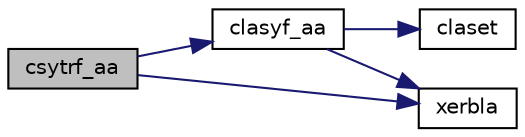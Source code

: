 digraph "csytrf_aa"
{
 // LATEX_PDF_SIZE
  edge [fontname="Helvetica",fontsize="10",labelfontname="Helvetica",labelfontsize="10"];
  node [fontname="Helvetica",fontsize="10",shape=record];
  rankdir="LR";
  Node1 [label="csytrf_aa",height=0.2,width=0.4,color="black", fillcolor="grey75", style="filled", fontcolor="black",tooltip="CSYTRF_AA"];
  Node1 -> Node2 [color="midnightblue",fontsize="10",style="solid",fontname="Helvetica"];
  Node2 [label="clasyf_aa",height=0.2,width=0.4,color="black", fillcolor="white", style="filled",URL="$clasyf__aa_8f.html#aab727615e3d598e9e28a14978d5ca759",tooltip="CLASYF_AA"];
  Node2 -> Node3 [color="midnightblue",fontsize="10",style="solid",fontname="Helvetica"];
  Node3 [label="claset",height=0.2,width=0.4,color="black", fillcolor="white", style="filled",URL="$claset_8f.html#a3666a7cae5a324eab6ae01b5155f1f5b",tooltip="CLASET initializes the off-diagonal elements and the diagonal elements of a matrix to given values."];
  Node2 -> Node4 [color="midnightblue",fontsize="10",style="solid",fontname="Helvetica"];
  Node4 [label="xerbla",height=0.2,width=0.4,color="black", fillcolor="white", style="filled",URL="$xerbla_8f.html#a377ee61015baf8dea7770b3a404b1c07",tooltip="XERBLA"];
  Node1 -> Node4 [color="midnightblue",fontsize="10",style="solid",fontname="Helvetica"];
}
